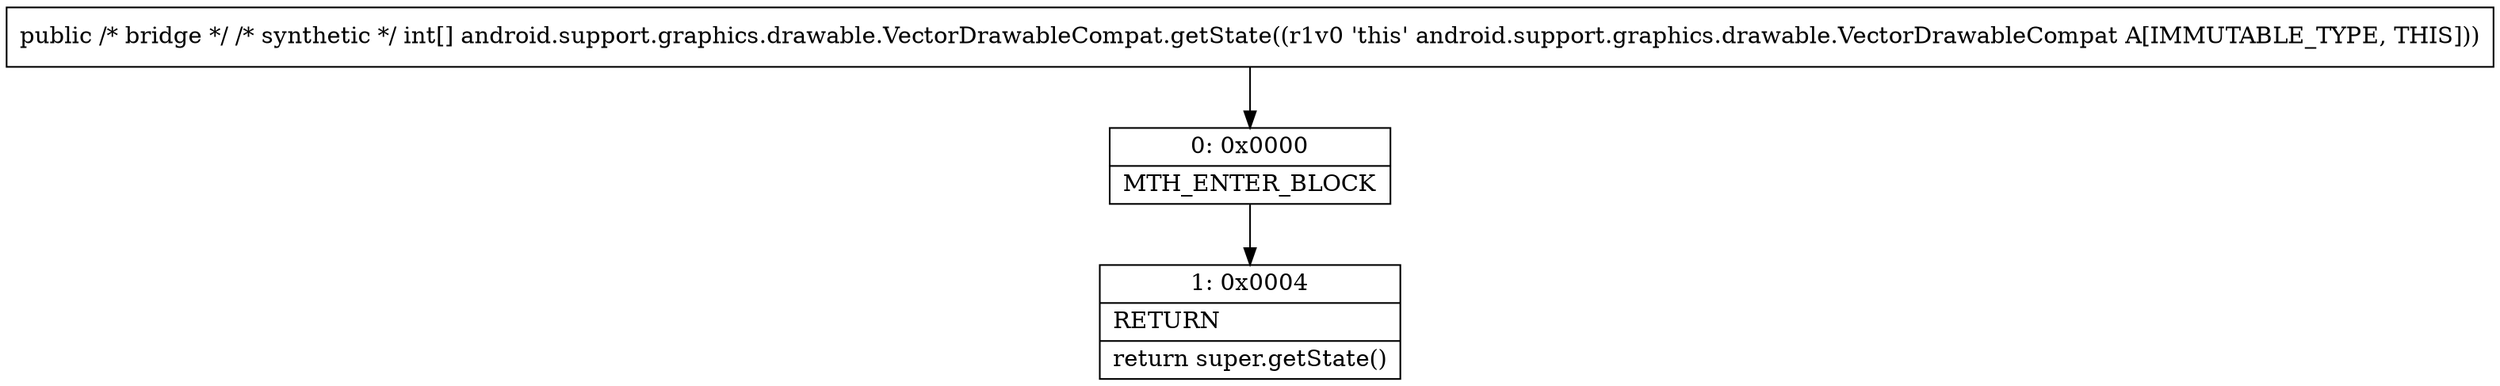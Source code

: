 digraph "CFG forandroid.support.graphics.drawable.VectorDrawableCompat.getState()[I" {
Node_0 [shape=record,label="{0\:\ 0x0000|MTH_ENTER_BLOCK\l}"];
Node_1 [shape=record,label="{1\:\ 0x0004|RETURN\l|return super.getState()\l}"];
MethodNode[shape=record,label="{public \/* bridge *\/ \/* synthetic *\/ int[] android.support.graphics.drawable.VectorDrawableCompat.getState((r1v0 'this' android.support.graphics.drawable.VectorDrawableCompat A[IMMUTABLE_TYPE, THIS])) }"];
MethodNode -> Node_0;
Node_0 -> Node_1;
}


